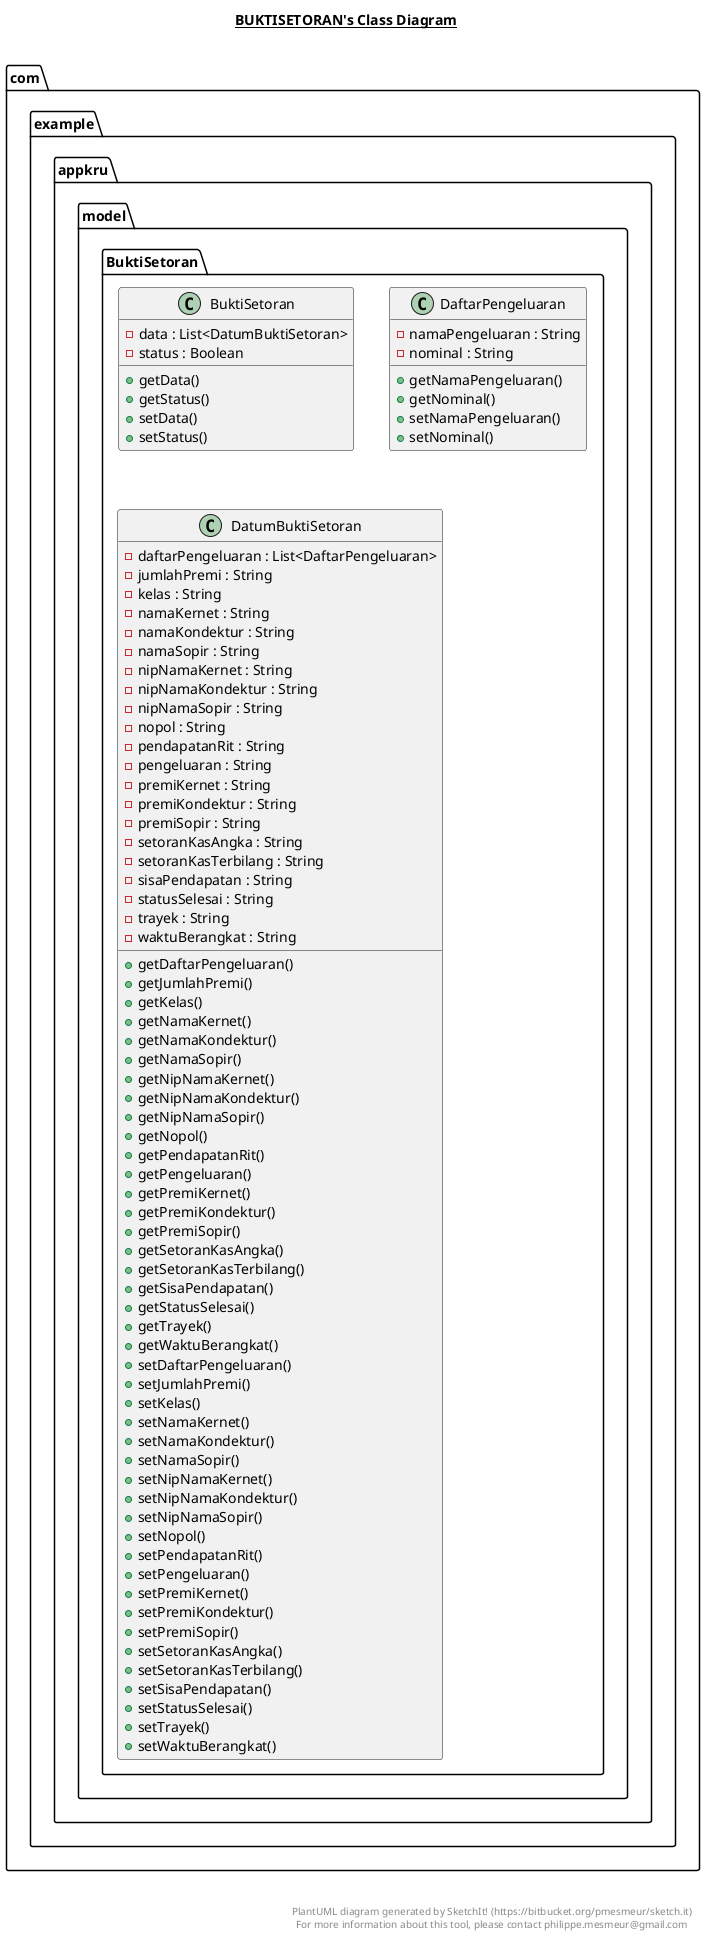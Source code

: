 @startuml

title __BUKTISETORAN's Class Diagram__\n

  namespace com.example.appkru {
    namespace model.BuktiSetoran {
      class com.example.appkru.model.BuktiSetoran.BuktiSetoran {
          - data : List<DatumBuktiSetoran>
          - status : Boolean
          + getData()
          + getStatus()
          + setData()
          + setStatus()
      }
    }
  }
  

  namespace com.example.appkru {
    namespace model.BuktiSetoran {
      class com.example.appkru.model.BuktiSetoran.DaftarPengeluaran {
          - namaPengeluaran : String
          - nominal : String
          + getNamaPengeluaran()
          + getNominal()
          + setNamaPengeluaran()
          + setNominal()
      }
    }
  }
  

  namespace com.example.appkru {
    namespace model.BuktiSetoran {
      class com.example.appkru.model.BuktiSetoran.DatumBuktiSetoran {
          - daftarPengeluaran : List<DaftarPengeluaran>
          - jumlahPremi : String
          - kelas : String
          - namaKernet : String
          - namaKondektur : String
          - namaSopir : String
          - nipNamaKernet : String
          - nipNamaKondektur : String
          - nipNamaSopir : String
          - nopol : String
          - pendapatanRit : String
          - pengeluaran : String
          - premiKernet : String
          - premiKondektur : String
          - premiSopir : String
          - setoranKasAngka : String
          - setoranKasTerbilang : String
          - sisaPendapatan : String
          - statusSelesai : String
          - trayek : String
          - waktuBerangkat : String
          + getDaftarPengeluaran()
          + getJumlahPremi()
          + getKelas()
          + getNamaKernet()
          + getNamaKondektur()
          + getNamaSopir()
          + getNipNamaKernet()
          + getNipNamaKondektur()
          + getNipNamaSopir()
          + getNopol()
          + getPendapatanRit()
          + getPengeluaran()
          + getPremiKernet()
          + getPremiKondektur()
          + getPremiSopir()
          + getSetoranKasAngka()
          + getSetoranKasTerbilang()
          + getSisaPendapatan()
          + getStatusSelesai()
          + getTrayek()
          + getWaktuBerangkat()
          + setDaftarPengeluaran()
          + setJumlahPremi()
          + setKelas()
          + setNamaKernet()
          + setNamaKondektur()
          + setNamaSopir()
          + setNipNamaKernet()
          + setNipNamaKondektur()
          + setNipNamaSopir()
          + setNopol()
          + setPendapatanRit()
          + setPengeluaran()
          + setPremiKernet()
          + setPremiKondektur()
          + setPremiSopir()
          + setSetoranKasAngka()
          + setSetoranKasTerbilang()
          + setSisaPendapatan()
          + setStatusSelesai()
          + setTrayek()
          + setWaktuBerangkat()
      }
    }
  }
  



right footer


PlantUML diagram generated by SketchIt! (https://bitbucket.org/pmesmeur/sketch.it)
For more information about this tool, please contact philippe.mesmeur@gmail.com
endfooter

@enduml
